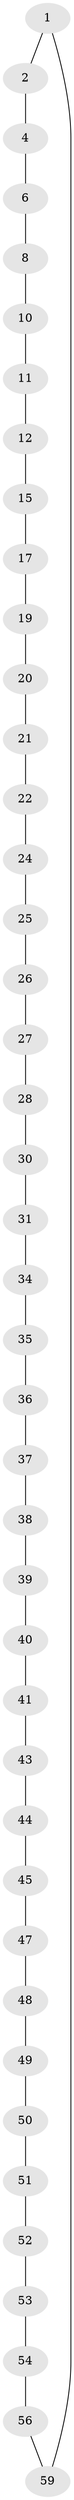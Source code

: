 // original degree distribution, {2: 1.0}
// Generated by graph-tools (version 1.1) at 2025/20/03/04/25 18:20:08]
// undirected, 42 vertices, 42 edges
graph export_dot {
graph [start="1"]
  node [color=gray90,style=filled];
  1;
  2 [super="+3"];
  4 [super="+5"];
  6 [super="+7"];
  8 [super="+9"];
  10;
  11;
  12 [super="+13"];
  15 [super="+16"];
  17 [super="+18"];
  19;
  20;
  21;
  22 [super="+23"];
  24;
  25;
  26;
  27;
  28 [super="+29"];
  30;
  31 [super="+32"];
  34;
  35;
  36;
  37;
  38;
  39;
  40;
  41 [super="+42"];
  43;
  44;
  45 [super="+46"];
  47;
  48;
  49;
  50;
  51;
  52;
  53;
  54 [super="+55"];
  56 [super="+57"];
  59 [super="+60"];
  1 -- 2;
  1 -- 59;
  2 -- 4;
  4 -- 6;
  6 -- 8;
  8 -- 10;
  10 -- 11;
  11 -- 12;
  12 -- 15;
  15 -- 17;
  17 -- 19;
  19 -- 20;
  20 -- 21;
  21 -- 22;
  22 -- 24;
  24 -- 25;
  25 -- 26;
  26 -- 27;
  27 -- 28;
  28 -- 30;
  30 -- 31;
  31 -- 34;
  34 -- 35;
  35 -- 36;
  36 -- 37;
  37 -- 38;
  38 -- 39;
  39 -- 40;
  40 -- 41;
  41 -- 43;
  43 -- 44;
  44 -- 45;
  45 -- 47;
  47 -- 48;
  48 -- 49;
  49 -- 50;
  50 -- 51;
  51 -- 52;
  52 -- 53;
  53 -- 54;
  54 -- 56;
  56 -- 59;
}
